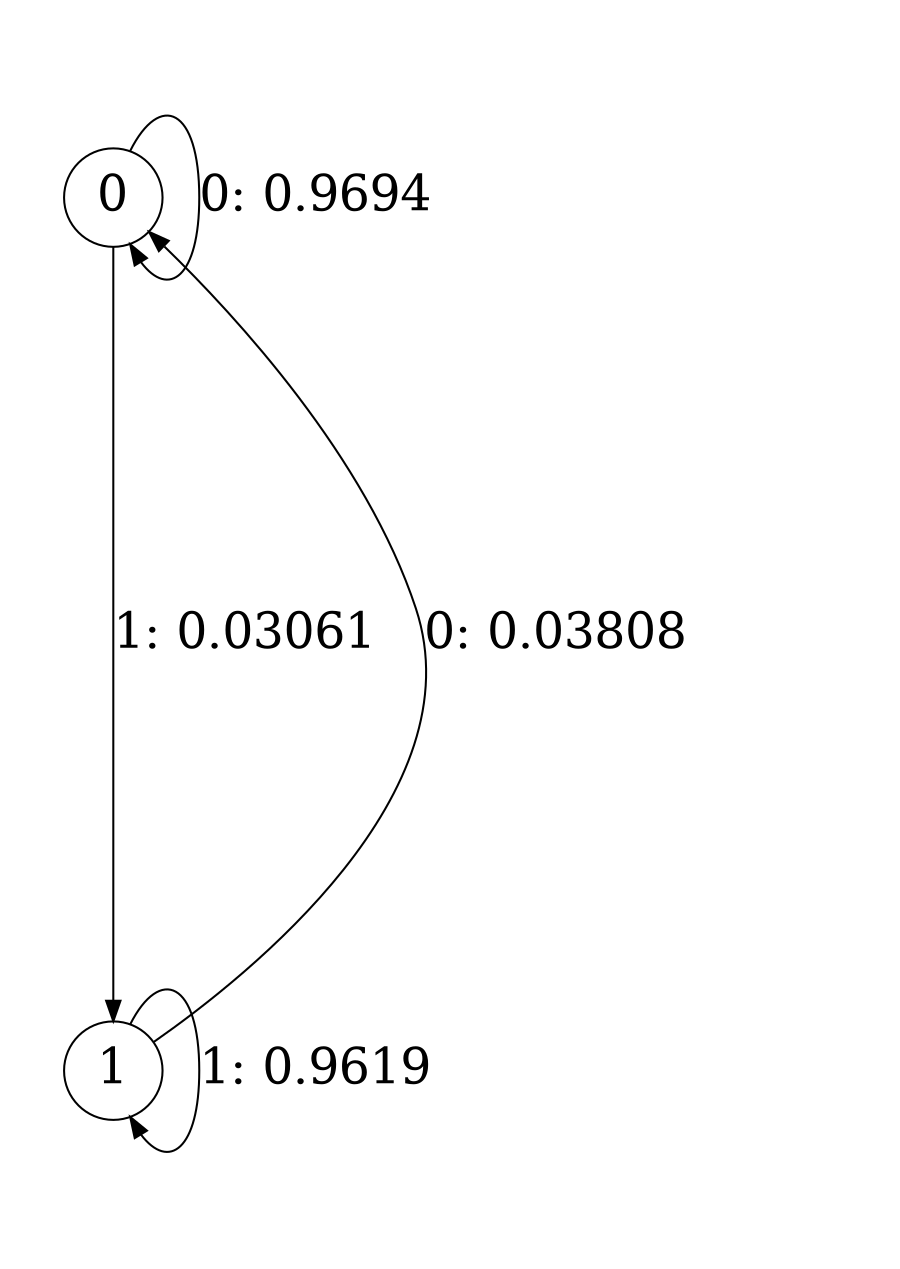 digraph "ch1_face_grouped_ms_L2" {
size = "6,8.5";
ratio = "fill";
node [shape = circle];
node [fontsize = 24];
edge [fontsize = 24];
0 -> 0 [label = "0: 0.9694   "];
0 -> 1 [label = "1: 0.03061  "];
1 -> 0 [label = "0: 0.03808  "];
1 -> 1 [label = "1: 0.9619   "];
}